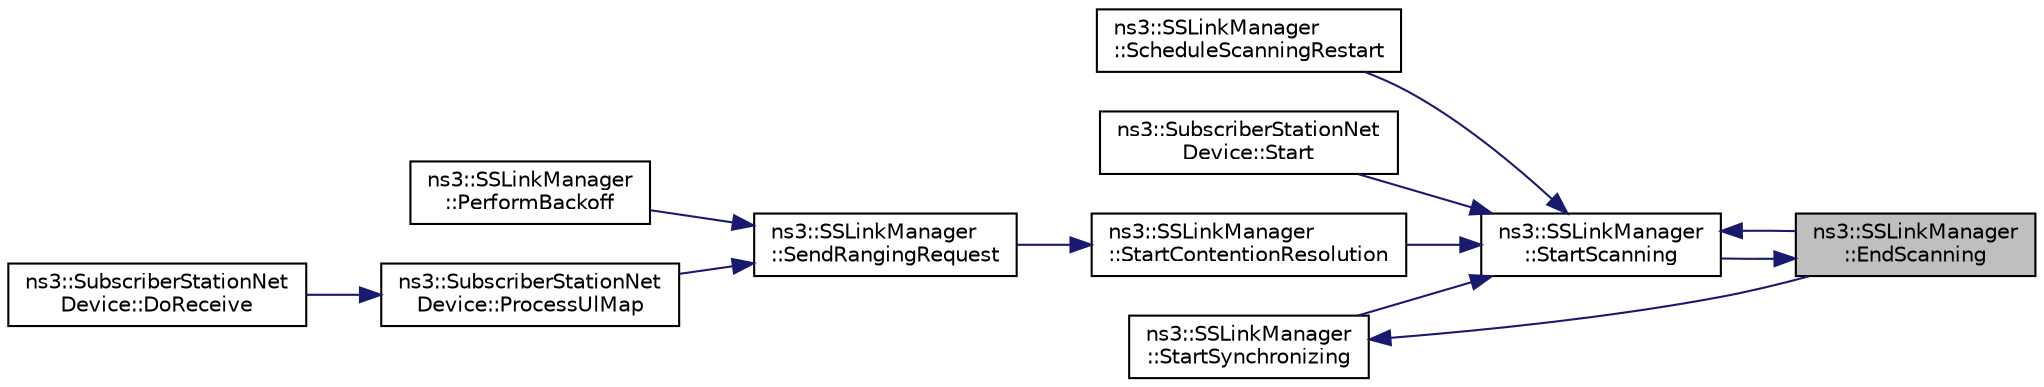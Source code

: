 digraph "ns3::SSLinkManager::EndScanning"
{
 // LATEX_PDF_SIZE
  edge [fontname="Helvetica",fontsize="10",labelfontname="Helvetica",labelfontsize="10"];
  node [fontname="Helvetica",fontsize="10",shape=record];
  rankdir="RL";
  Node1 [label="ns3::SSLinkManager\l::EndScanning",height=0.2,width=0.4,color="black", fillcolor="grey75", style="filled", fontcolor="black",tooltip="End scanning."];
  Node1 -> Node2 [dir="back",color="midnightblue",fontsize="10",style="solid",fontname="Helvetica"];
  Node2 [label="ns3::SSLinkManager\l::StartScanning",height=0.2,width=0.4,color="black", fillcolor="white", style="filled",URL="$classns3_1_1_s_s_link_manager.html#af1b551558c882a2ca8bf890093886346",tooltip="Start scanning."];
  Node2 -> Node1 [dir="back",color="midnightblue",fontsize="10",style="solid",fontname="Helvetica"];
  Node2 -> Node3 [dir="back",color="midnightblue",fontsize="10",style="solid",fontname="Helvetica"];
  Node3 [label="ns3::SSLinkManager\l::ScheduleScanningRestart",height=0.2,width=0.4,color="black", fillcolor="white", style="filled",URL="$classns3_1_1_s_s_link_manager.html#a517934e260c83265bd301f5b5b2c33cd",tooltip="Schedule scanning request."];
  Node2 -> Node4 [dir="back",color="midnightblue",fontsize="10",style="solid",fontname="Helvetica"];
  Node4 [label="ns3::SubscriberStationNet\lDevice::Start",height=0.2,width=0.4,color="black", fillcolor="white", style="filled",URL="$classns3_1_1_subscriber_station_net_device.html#a06398e06093f7d19cdd61ae1f0d5454c",tooltip="Start the device."];
  Node2 -> Node5 [dir="back",color="midnightblue",fontsize="10",style="solid",fontname="Helvetica"];
  Node5 [label="ns3::SSLinkManager\l::StartContentionResolution",height=0.2,width=0.4,color="black", fillcolor="white", style="filled",URL="$classns3_1_1_s_s_link_manager.html#a66aa8588d143de2568b1eebc46df4ad6",tooltip="Start contention resolution."];
  Node5 -> Node6 [dir="back",color="midnightblue",fontsize="10",style="solid",fontname="Helvetica"];
  Node6 [label="ns3::SSLinkManager\l::SendRangingRequest",height=0.2,width=0.4,color="black", fillcolor="white", style="filled",URL="$classns3_1_1_s_s_link_manager.html#a588462b7fadd024760b556fc5e951d2c",tooltip="Send ranging request."];
  Node6 -> Node7 [dir="back",color="midnightblue",fontsize="10",style="solid",fontname="Helvetica"];
  Node7 [label="ns3::SSLinkManager\l::PerformBackoff",height=0.2,width=0.4,color="black", fillcolor="white", style="filled",URL="$classns3_1_1_s_s_link_manager.html#a3ed2a11a1e485c1d836cc6e6fe8a10b2",tooltip="Perform backoff."];
  Node6 -> Node8 [dir="back",color="midnightblue",fontsize="10",style="solid",fontname="Helvetica"];
  Node8 [label="ns3::SubscriberStationNet\lDevice::ProcessUlMap",height=0.2,width=0.4,color="black", fillcolor="white", style="filled",URL="$classns3_1_1_subscriber_station_net_device.html#adde622bba63e7642c23839812c95e391",tooltip="Process UL map."];
  Node8 -> Node9 [dir="back",color="midnightblue",fontsize="10",style="solid",fontname="Helvetica"];
  Node9 [label="ns3::SubscriberStationNet\lDevice::DoReceive",height=0.2,width=0.4,color="black", fillcolor="white", style="filled",URL="$classns3_1_1_subscriber_station_net_device.html#a2cdd421837891adea005eb7cde668a1f",tooltip="Receive a packet."];
  Node2 -> Node10 [dir="back",color="midnightblue",fontsize="10",style="solid",fontname="Helvetica"];
  Node10 [label="ns3::SSLinkManager\l::StartSynchronizing",height=0.2,width=0.4,color="black", fillcolor="white", style="filled",URL="$classns3_1_1_s_s_link_manager.html#af0ae9ceec8f3d1c661724a06d8703871",tooltip="Start synchronizing."];
  Node10 -> Node1 [dir="back",color="midnightblue",fontsize="10",style="solid",fontname="Helvetica"];
}
